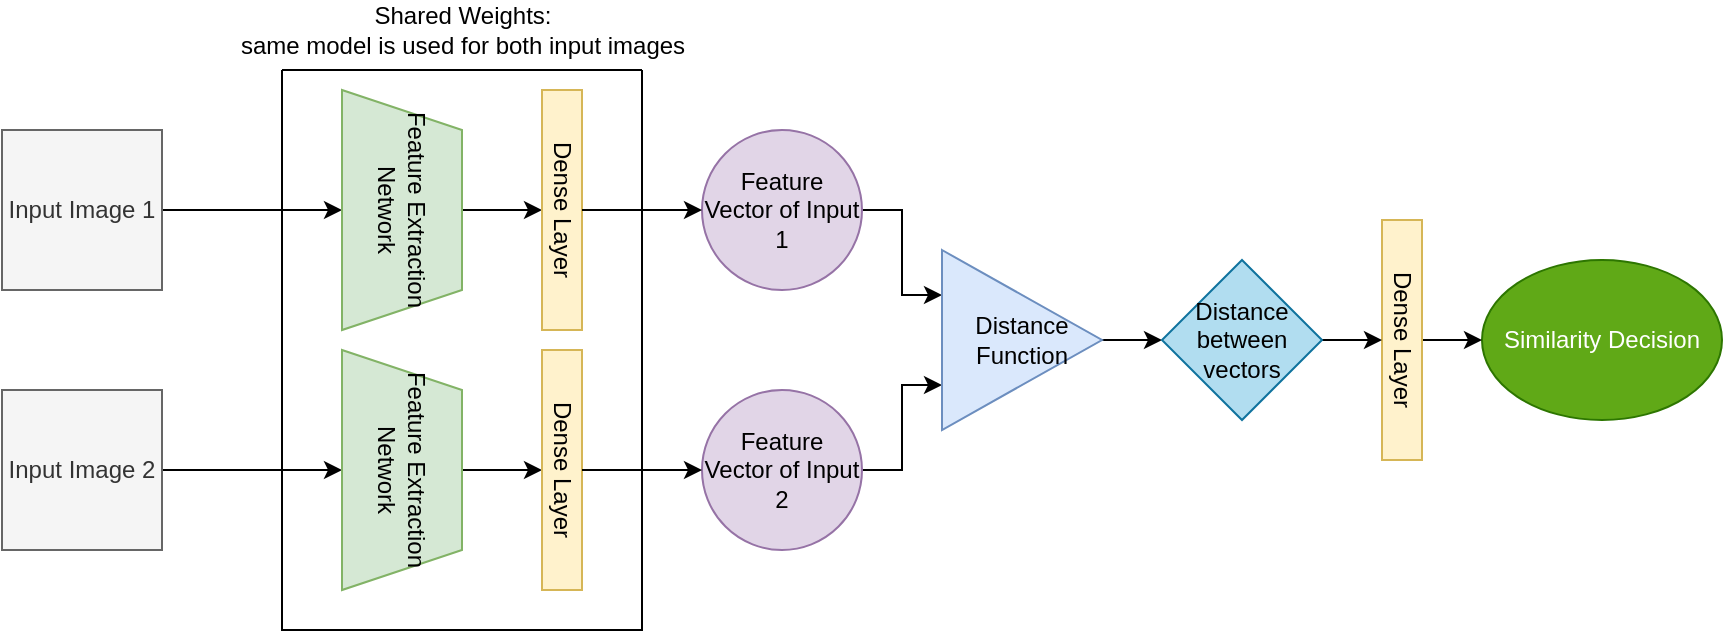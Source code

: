 <mxfile version="16.0.0" type="device"><diagram id="lHCN0JD39DKCjMi80cXG" name="Page-1"><mxGraphModel dx="1426" dy="798" grid="1" gridSize="10" guides="1" tooltips="1" connect="1" arrows="1" fold="1" page="1" pageScale="1" pageWidth="1200" pageHeight="1920" math="0" shadow="0"><root><mxCell id="0"/><mxCell id="1" parent="0"/><mxCell id="km-pv3miqU7XANRRv4A5-7" style="edgeStyle=orthogonalEdgeStyle;rounded=0;orthogonalLoop=1;jettySize=auto;html=1;exitX=1;exitY=0.5;exitDx=0;exitDy=0;entryX=0.5;entryY=1;entryDx=0;entryDy=0;" edge="1" parent="1" source="km-pv3miqU7XANRRv4A5-1" target="km-pv3miqU7XANRRv4A5-3"><mxGeometry relative="1" as="geometry"/></mxCell><mxCell id="km-pv3miqU7XANRRv4A5-1" value="Input Image 1" style="whiteSpace=wrap;html=1;aspect=fixed;fillColor=#f5f5f5;fontColor=#333333;strokeColor=#666666;" vertex="1" parent="1"><mxGeometry x="190" y="200" width="80" height="80" as="geometry"/></mxCell><mxCell id="km-pv3miqU7XANRRv4A5-8" style="edgeStyle=orthogonalEdgeStyle;rounded=0;orthogonalLoop=1;jettySize=auto;html=1;exitX=1;exitY=0.5;exitDx=0;exitDy=0;entryX=0.5;entryY=1;entryDx=0;entryDy=0;" edge="1" parent="1" source="km-pv3miqU7XANRRv4A5-2" target="km-pv3miqU7XANRRv4A5-4"><mxGeometry relative="1" as="geometry"/></mxCell><mxCell id="km-pv3miqU7XANRRv4A5-2" value="Input Image 2" style="whiteSpace=wrap;html=1;aspect=fixed;fillColor=#f5f5f5;fontColor=#333333;strokeColor=#666666;" vertex="1" parent="1"><mxGeometry x="190" y="330" width="80" height="80" as="geometry"/></mxCell><mxCell id="km-pv3miqU7XANRRv4A5-14" style="edgeStyle=orthogonalEdgeStyle;rounded=0;orthogonalLoop=1;jettySize=auto;html=1;exitX=0.5;exitY=0;exitDx=0;exitDy=0;entryX=0.5;entryY=1;entryDx=0;entryDy=0;" edge="1" parent="1" source="km-pv3miqU7XANRRv4A5-3" target="km-pv3miqU7XANRRv4A5-11"><mxGeometry relative="1" as="geometry"/></mxCell><mxCell id="km-pv3miqU7XANRRv4A5-3" value="Feature Extraction Network" style="shape=trapezoid;perimeter=trapezoidPerimeter;whiteSpace=wrap;html=1;fixedSize=1;rotation=90;fillColor=#d5e8d4;strokeColor=#82b366;" vertex="1" parent="1"><mxGeometry x="330" y="210" width="120" height="60" as="geometry"/></mxCell><mxCell id="km-pv3miqU7XANRRv4A5-13" style="edgeStyle=orthogonalEdgeStyle;rounded=0;orthogonalLoop=1;jettySize=auto;html=1;exitX=0.5;exitY=0;exitDx=0;exitDy=0;entryX=0.5;entryY=1;entryDx=0;entryDy=0;" edge="1" parent="1" source="km-pv3miqU7XANRRv4A5-4" target="km-pv3miqU7XANRRv4A5-12"><mxGeometry relative="1" as="geometry"/></mxCell><mxCell id="km-pv3miqU7XANRRv4A5-4" value="&lt;span&gt;Feature Extraction Network&lt;/span&gt;" style="shape=trapezoid;perimeter=trapezoidPerimeter;whiteSpace=wrap;html=1;fixedSize=1;rotation=90;fillColor=#d5e8d4;strokeColor=#82b366;" vertex="1" parent="1"><mxGeometry x="330" y="340" width="120" height="60" as="geometry"/></mxCell><mxCell id="km-pv3miqU7XANRRv4A5-9" value="" style="swimlane;startSize=0;" vertex="1" parent="1"><mxGeometry x="330" y="170" width="180" height="280" as="geometry"/></mxCell><mxCell id="km-pv3miqU7XANRRv4A5-11" value="Dense Layer" style="rounded=0;whiteSpace=wrap;html=1;rotation=90;fillColor=#fff2cc;strokeColor=#d6b656;" vertex="1" parent="km-pv3miqU7XANRRv4A5-9"><mxGeometry x="80" y="60" width="120" height="20" as="geometry"/></mxCell><mxCell id="km-pv3miqU7XANRRv4A5-12" value="Dense Layer" style="rounded=0;whiteSpace=wrap;html=1;rotation=90;fillColor=#fff2cc;strokeColor=#d6b656;" vertex="1" parent="km-pv3miqU7XANRRv4A5-9"><mxGeometry x="80" y="190" width="120" height="20" as="geometry"/></mxCell><mxCell id="km-pv3miqU7XANRRv4A5-10" value="Shared Weights:&lt;br&gt;same model is used for both input images" style="text;html=1;align=center;verticalAlign=middle;resizable=0;points=[];autosize=1;strokeColor=none;fillColor=none;" vertex="1" parent="1"><mxGeometry x="300" y="135" width="240" height="30" as="geometry"/></mxCell><mxCell id="km-pv3miqU7XANRRv4A5-22" style="edgeStyle=orthogonalEdgeStyle;rounded=0;orthogonalLoop=1;jettySize=auto;html=1;exitX=1;exitY=0.5;exitDx=0;exitDy=0;entryX=0;entryY=0.25;entryDx=0;entryDy=0;" edge="1" parent="1" source="km-pv3miqU7XANRRv4A5-16" target="km-pv3miqU7XANRRv4A5-21"><mxGeometry relative="1" as="geometry"/></mxCell><mxCell id="km-pv3miqU7XANRRv4A5-16" value="Feature Vector of Input 1" style="ellipse;whiteSpace=wrap;html=1;aspect=fixed;fillColor=#e1d5e7;strokeColor=#9673a6;" vertex="1" parent="1"><mxGeometry x="540" y="200" width="80" height="80" as="geometry"/></mxCell><mxCell id="km-pv3miqU7XANRRv4A5-23" style="edgeStyle=orthogonalEdgeStyle;rounded=0;orthogonalLoop=1;jettySize=auto;html=1;exitX=1;exitY=0.5;exitDx=0;exitDy=0;entryX=0;entryY=0.75;entryDx=0;entryDy=0;" edge="1" parent="1" source="km-pv3miqU7XANRRv4A5-17" target="km-pv3miqU7XANRRv4A5-21"><mxGeometry relative="1" as="geometry"/></mxCell><mxCell id="km-pv3miqU7XANRRv4A5-17" value="Feature Vector of Input 2" style="ellipse;whiteSpace=wrap;html=1;aspect=fixed;fillColor=#e1d5e7;strokeColor=#9673a6;" vertex="1" parent="1"><mxGeometry x="540" y="330" width="80" height="80" as="geometry"/></mxCell><mxCell id="km-pv3miqU7XANRRv4A5-18" style="edgeStyle=orthogonalEdgeStyle;rounded=0;orthogonalLoop=1;jettySize=auto;html=1;exitX=0.5;exitY=0;exitDx=0;exitDy=0;" edge="1" parent="1" source="km-pv3miqU7XANRRv4A5-11" target="km-pv3miqU7XANRRv4A5-16"><mxGeometry relative="1" as="geometry"/></mxCell><mxCell id="km-pv3miqU7XANRRv4A5-19" style="edgeStyle=orthogonalEdgeStyle;rounded=0;orthogonalLoop=1;jettySize=auto;html=1;exitX=0.5;exitY=0;exitDx=0;exitDy=0;entryX=0;entryY=0.5;entryDx=0;entryDy=0;" edge="1" parent="1" source="km-pv3miqU7XANRRv4A5-12" target="km-pv3miqU7XANRRv4A5-17"><mxGeometry relative="1" as="geometry"/></mxCell><mxCell id="km-pv3miqU7XANRRv4A5-30" style="edgeStyle=orthogonalEdgeStyle;rounded=0;orthogonalLoop=1;jettySize=auto;html=1;exitX=1;exitY=0.5;exitDx=0;exitDy=0;entryX=0;entryY=0.5;entryDx=0;entryDy=0;" edge="1" parent="1" source="km-pv3miqU7XANRRv4A5-21" target="km-pv3miqU7XANRRv4A5-29"><mxGeometry relative="1" as="geometry"/></mxCell><mxCell id="km-pv3miqU7XANRRv4A5-21" value="Distance Function" style="triangle;whiteSpace=wrap;html=1;fillColor=#dae8fc;strokeColor=#6c8ebf;" vertex="1" parent="1"><mxGeometry x="660" y="260" width="80" height="90" as="geometry"/></mxCell><mxCell id="km-pv3miqU7XANRRv4A5-25" value="Similarity Decision" style="ellipse;whiteSpace=wrap;html=1;fillColor=#60a917;strokeColor=#2D7600;fontColor=#ffffff;" vertex="1" parent="1"><mxGeometry x="930" y="265" width="120" height="80" as="geometry"/></mxCell><mxCell id="km-pv3miqU7XANRRv4A5-27" style="edgeStyle=orthogonalEdgeStyle;rounded=0;orthogonalLoop=1;jettySize=auto;html=1;exitX=0.5;exitY=0;exitDx=0;exitDy=0;entryX=0;entryY=0.5;entryDx=0;entryDy=0;" edge="1" parent="1" source="km-pv3miqU7XANRRv4A5-26" target="km-pv3miqU7XANRRv4A5-25"><mxGeometry relative="1" as="geometry"/></mxCell><mxCell id="km-pv3miqU7XANRRv4A5-26" value="Dense Layer" style="rounded=0;whiteSpace=wrap;html=1;rotation=90;fillColor=#fff2cc;strokeColor=#d6b656;" vertex="1" parent="1"><mxGeometry x="830" y="295" width="120" height="20" as="geometry"/></mxCell><mxCell id="km-pv3miqU7XANRRv4A5-31" style="edgeStyle=orthogonalEdgeStyle;rounded=0;orthogonalLoop=1;jettySize=auto;html=1;exitX=1;exitY=0.5;exitDx=0;exitDy=0;entryX=0.5;entryY=1;entryDx=0;entryDy=0;" edge="1" parent="1" source="km-pv3miqU7XANRRv4A5-29" target="km-pv3miqU7XANRRv4A5-26"><mxGeometry relative="1" as="geometry"/></mxCell><mxCell id="km-pv3miqU7XANRRv4A5-29" value="Distance between vectors" style="rhombus;whiteSpace=wrap;html=1;fillColor=#b1ddf0;strokeColor=#10739e;" vertex="1" parent="1"><mxGeometry x="770" y="265" width="80" height="80" as="geometry"/></mxCell></root></mxGraphModel></diagram></mxfile>